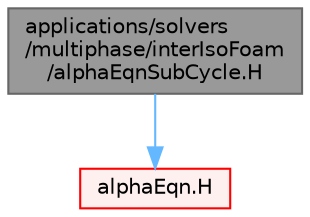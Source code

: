 digraph "applications/solvers/multiphase/interIsoFoam/alphaEqnSubCycle.H"
{
 // LATEX_PDF_SIZE
  bgcolor="transparent";
  edge [fontname=Helvetica,fontsize=10,labelfontname=Helvetica,labelfontsize=10];
  node [fontname=Helvetica,fontsize=10,shape=box,height=0.2,width=0.4];
  Node1 [id="Node000001",label="applications/solvers\l/multiphase/interIsoFoam\l/alphaEqnSubCycle.H",height=0.2,width=0.4,color="gray40", fillcolor="grey60", style="filled", fontcolor="black",tooltip=" "];
  Node1 -> Node2 [id="edge1_Node000001_Node000002",color="steelblue1",style="solid",tooltip=" "];
  Node2 [id="Node000002",label="alphaEqn.H",height=0.2,width=0.4,color="red", fillcolor="#FFF0F0", style="filled",URL="$interIsoFoam_2alphaEqn_8H.html",tooltip=" "];
}
